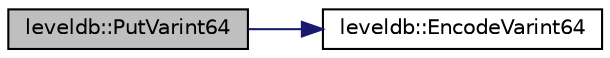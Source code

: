 digraph "leveldb::PutVarint64"
{
  edge [fontname="Helvetica",fontsize="10",labelfontname="Helvetica",labelfontsize="10"];
  node [fontname="Helvetica",fontsize="10",shape=record];
  rankdir="LR";
  Node1 [label="leveldb::PutVarint64",height=0.2,width=0.4,color="black", fillcolor="grey75", style="filled" fontcolor="black"];
  Node1 -> Node2 [color="midnightblue",fontsize="10",style="solid"];
  Node2 [label="leveldb::EncodeVarint64",height=0.2,width=0.4,color="black", fillcolor="white", style="filled",URL="$namespaceleveldb.html#a81e3ab2e7387f236aaf068e9369a4e3d"];
}
